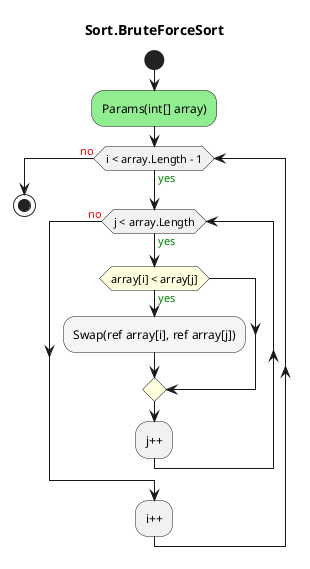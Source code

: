 @startuml Sort.BruteForceSort
title Sort.BruteForceSort
start
#LightGreen:Params(int[] array);
while (i < array.Length - 1) is (<color:green>yes)
        while (j < array.Length) is (<color:green>yes)
                #LightYellow:if (array[i] < array[j]) then (<color:green>yes)
                        #WhiteSmoke:Swap(ref array[i], ref array[j]);
                endif
        :j++;
        endwhile (<color:red>no)
:i++;
endwhile (<color:red>no)
stop
@enduml
